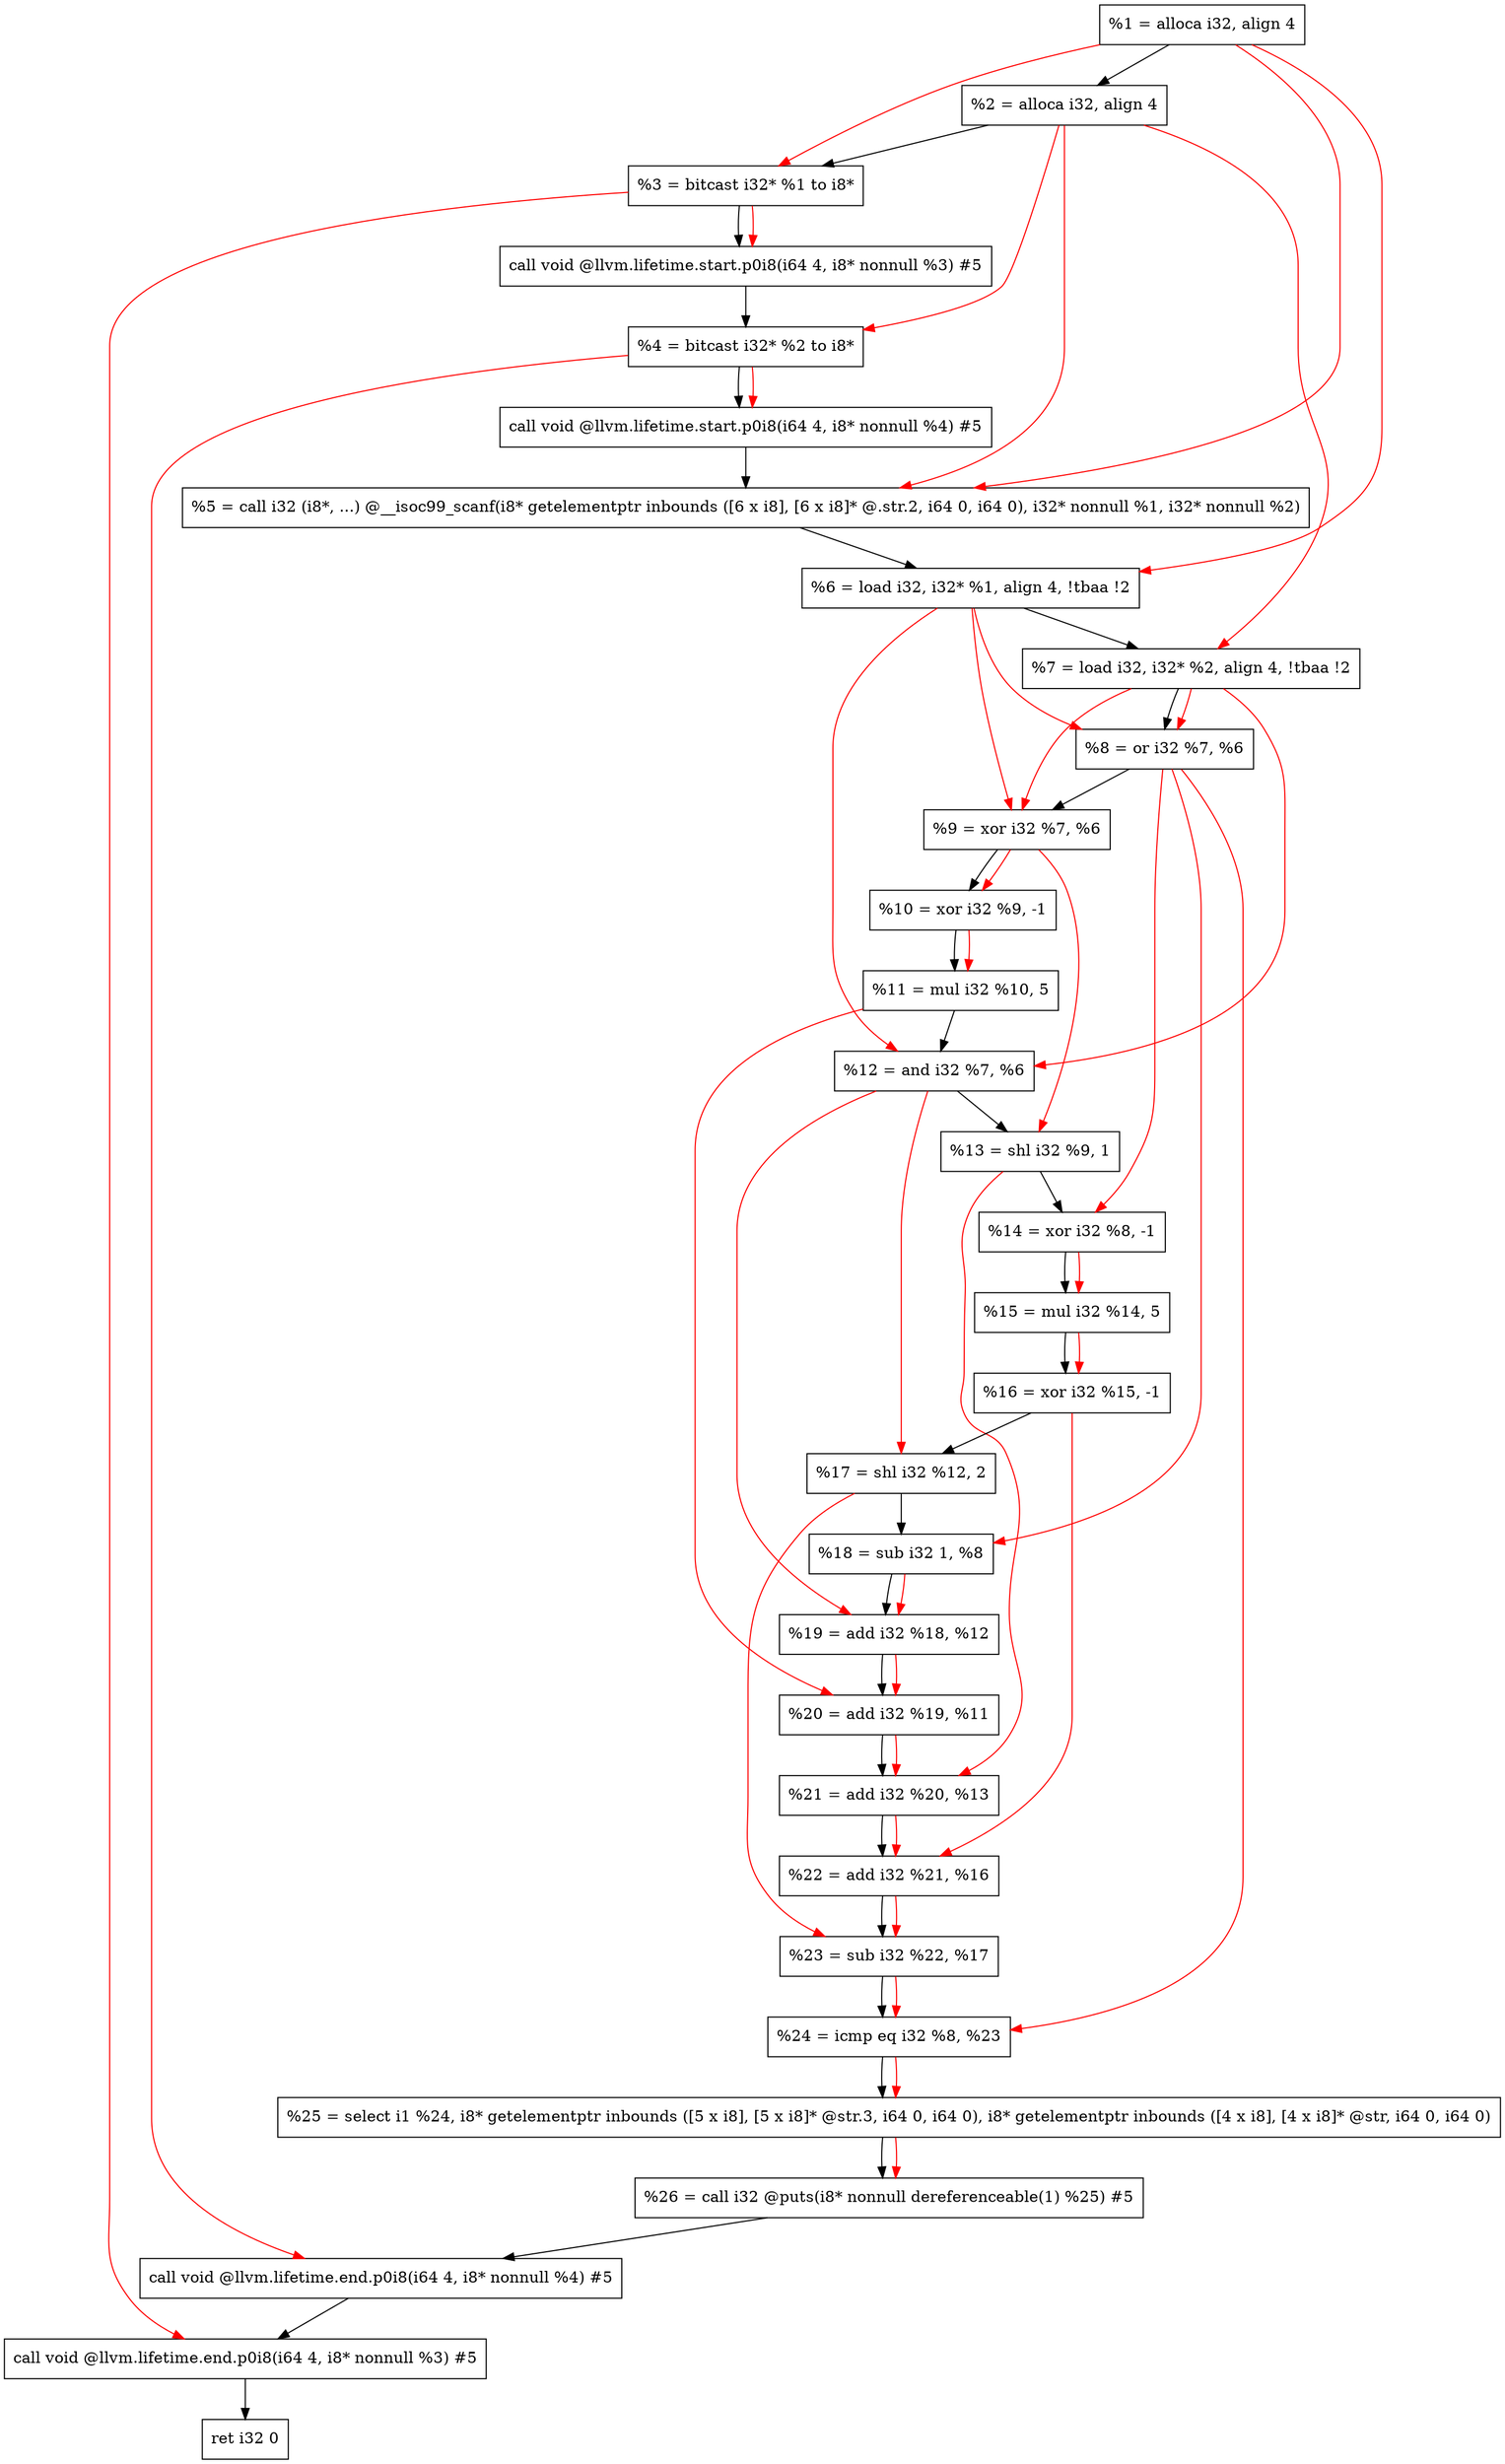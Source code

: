 digraph "DFG for'main' function" {
	Node0x1e80898[shape=record, label="  %1 = alloca i32, align 4"];
	Node0x1e80918[shape=record, label="  %2 = alloca i32, align 4"];
	Node0x1e809a8[shape=record, label="  %3 = bitcast i32* %1 to i8*"];
	Node0x1e80e08[shape=record, label="  call void @llvm.lifetime.start.p0i8(i64 4, i8* nonnull %3) #5"];
	Node0x1e80ee8[shape=record, label="  %4 = bitcast i32* %2 to i8*"];
	Node0x1e81008[shape=record, label="  call void @llvm.lifetime.start.p0i8(i64 4, i8* nonnull %4) #5"];
	Node0x1e81240[shape=record, label="  %5 = call i32 (i8*, ...) @__isoc99_scanf(i8* getelementptr inbounds ([6 x i8], [6 x i8]* @.str.2, i64 0, i64 0), i32* nonnull %1, i32* nonnull %2)"];
	Node0x1e812f8[shape=record, label="  %6 = load i32, i32* %1, align 4, !tbaa !2"];
	Node0x1e82268[shape=record, label="  %7 = load i32, i32* %2, align 4, !tbaa !2"];
	Node0x1e828f0[shape=record, label="  %8 = or i32 %7, %6"];
	Node0x1e82960[shape=record, label="  %9 = xor i32 %7, %6"];
	Node0x1e829d0[shape=record, label="  %10 = xor i32 %9, -1"];
	Node0x1e82a40[shape=record, label="  %11 = mul i32 %10, 5"];
	Node0x1e82ab0[shape=record, label="  %12 = and i32 %7, %6"];
	Node0x1e82b20[shape=record, label="  %13 = shl i32 %9, 1"];
	Node0x1e82b90[shape=record, label="  %14 = xor i32 %8, -1"];
	Node0x1e82c00[shape=record, label="  %15 = mul i32 %14, 5"];
	Node0x1e82c70[shape=record, label="  %16 = xor i32 %15, -1"];
	Node0x1e82ce0[shape=record, label="  %17 = shl i32 %12, 2"];
	Node0x1e82d50[shape=record, label="  %18 = sub i32 1, %8"];
	Node0x1e82dc0[shape=record, label="  %19 = add i32 %18, %12"];
	Node0x1e82e30[shape=record, label="  %20 = add i32 %19, %11"];
	Node0x1e82ea0[shape=record, label="  %21 = add i32 %20, %13"];
	Node0x1e82f10[shape=record, label="  %22 = add i32 %21, %16"];
	Node0x1e82f80[shape=record, label="  %23 = sub i32 %22, %17"];
	Node0x1e82ff0[shape=record, label="  %24 = icmp eq i32 %8, %23"];
	Node0x1e219d8[shape=record, label="  %25 = select i1 %24, i8* getelementptr inbounds ([5 x i8], [5 x i8]* @str.3, i64 0, i64 0), i8* getelementptr inbounds ([4 x i8], [4 x i8]* @str, i64 0, i64 0)"];
	Node0x1e83080[shape=record, label="  %26 = call i32 @puts(i8* nonnull dereferenceable(1) %25) #5"];
	Node0x1e832d8[shape=record, label="  call void @llvm.lifetime.end.p0i8(i64 4, i8* nonnull %4) #5"];
	Node0x1e83438[shape=record, label="  call void @llvm.lifetime.end.p0i8(i64 4, i8* nonnull %3) #5"];
	Node0x1e834f8[shape=record, label="  ret i32 0"];
	Node0x1e80898 -> Node0x1e80918;
	Node0x1e80918 -> Node0x1e809a8;
	Node0x1e809a8 -> Node0x1e80e08;
	Node0x1e80e08 -> Node0x1e80ee8;
	Node0x1e80ee8 -> Node0x1e81008;
	Node0x1e81008 -> Node0x1e81240;
	Node0x1e81240 -> Node0x1e812f8;
	Node0x1e812f8 -> Node0x1e82268;
	Node0x1e82268 -> Node0x1e828f0;
	Node0x1e828f0 -> Node0x1e82960;
	Node0x1e82960 -> Node0x1e829d0;
	Node0x1e829d0 -> Node0x1e82a40;
	Node0x1e82a40 -> Node0x1e82ab0;
	Node0x1e82ab0 -> Node0x1e82b20;
	Node0x1e82b20 -> Node0x1e82b90;
	Node0x1e82b90 -> Node0x1e82c00;
	Node0x1e82c00 -> Node0x1e82c70;
	Node0x1e82c70 -> Node0x1e82ce0;
	Node0x1e82ce0 -> Node0x1e82d50;
	Node0x1e82d50 -> Node0x1e82dc0;
	Node0x1e82dc0 -> Node0x1e82e30;
	Node0x1e82e30 -> Node0x1e82ea0;
	Node0x1e82ea0 -> Node0x1e82f10;
	Node0x1e82f10 -> Node0x1e82f80;
	Node0x1e82f80 -> Node0x1e82ff0;
	Node0x1e82ff0 -> Node0x1e219d8;
	Node0x1e219d8 -> Node0x1e83080;
	Node0x1e83080 -> Node0x1e832d8;
	Node0x1e832d8 -> Node0x1e83438;
	Node0x1e83438 -> Node0x1e834f8;
edge [color=red]
	Node0x1e80898 -> Node0x1e809a8;
	Node0x1e809a8 -> Node0x1e80e08;
	Node0x1e80918 -> Node0x1e80ee8;
	Node0x1e80ee8 -> Node0x1e81008;
	Node0x1e80898 -> Node0x1e81240;
	Node0x1e80918 -> Node0x1e81240;
	Node0x1e80898 -> Node0x1e812f8;
	Node0x1e80918 -> Node0x1e82268;
	Node0x1e82268 -> Node0x1e828f0;
	Node0x1e812f8 -> Node0x1e828f0;
	Node0x1e82268 -> Node0x1e82960;
	Node0x1e812f8 -> Node0x1e82960;
	Node0x1e82960 -> Node0x1e829d0;
	Node0x1e829d0 -> Node0x1e82a40;
	Node0x1e82268 -> Node0x1e82ab0;
	Node0x1e812f8 -> Node0x1e82ab0;
	Node0x1e82960 -> Node0x1e82b20;
	Node0x1e828f0 -> Node0x1e82b90;
	Node0x1e82b90 -> Node0x1e82c00;
	Node0x1e82c00 -> Node0x1e82c70;
	Node0x1e82ab0 -> Node0x1e82ce0;
	Node0x1e828f0 -> Node0x1e82d50;
	Node0x1e82d50 -> Node0x1e82dc0;
	Node0x1e82ab0 -> Node0x1e82dc0;
	Node0x1e82dc0 -> Node0x1e82e30;
	Node0x1e82a40 -> Node0x1e82e30;
	Node0x1e82e30 -> Node0x1e82ea0;
	Node0x1e82b20 -> Node0x1e82ea0;
	Node0x1e82ea0 -> Node0x1e82f10;
	Node0x1e82c70 -> Node0x1e82f10;
	Node0x1e82f10 -> Node0x1e82f80;
	Node0x1e82ce0 -> Node0x1e82f80;
	Node0x1e828f0 -> Node0x1e82ff0;
	Node0x1e82f80 -> Node0x1e82ff0;
	Node0x1e82ff0 -> Node0x1e219d8;
	Node0x1e219d8 -> Node0x1e83080;
	Node0x1e80ee8 -> Node0x1e832d8;
	Node0x1e809a8 -> Node0x1e83438;
}
